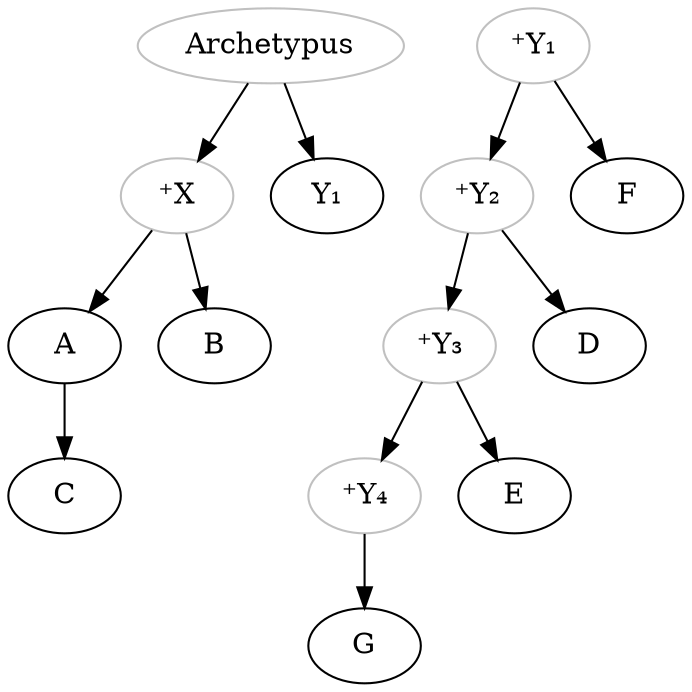 digraph {
Archetypus [color="grey"] ;
X [color="grey", label="⁺X"] ;
Y1 [color="grey", label="⁺Y₁"] ;
Y2 [color="grey", label="⁺Y₂"] ;
Y3 [color="grey", label="⁺Y₃"] ;
Y4 [color="grey", label="⁺Y₄"] ;
Archetypus -> X ;
Archetypus -> Y₁ ;
X -> A ;
X -> B ;
A -> C ;
Y1 -> F ;
Y1 -> Y2 ;
Y2 -> D ;
Y2 -> Y3 ;
Y3 -> E ;
Y3 -> Y4 ;
Y4 -> G
}

